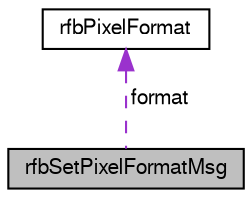 digraph "rfbSetPixelFormatMsg"
{
 // LATEX_PDF_SIZE
  bgcolor="transparent";
  edge [fontname="FreeSans",fontsize="10",labelfontname="FreeSans",labelfontsize="10"];
  node [fontname="FreeSans",fontsize="10",shape=record];
  Node1 [label="rfbSetPixelFormatMsg",height=0.2,width=0.4,color="black", fillcolor="grey75", style="filled", fontcolor="black",tooltip=" "];
  Node2 -> Node1 [dir="back",color="darkorchid3",fontsize="10",style="dashed",label=" format" ,fontname="FreeSans"];
  Node2 [label="rfbPixelFormat",height=0.2,width=0.4,color="black",URL="$a02800.html",tooltip=" "];
}
